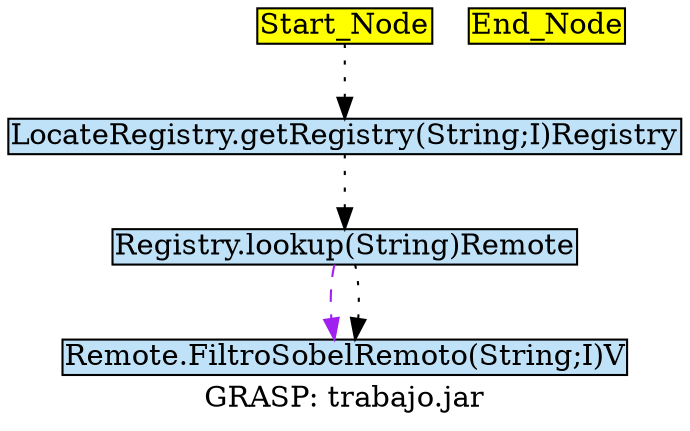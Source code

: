 digraph G {
	graph[label="GRASP: trabajo.jar"];	node[style=filled,fillcolor ="white",shape=box,margin=0.02,width=0,height=0];
	"Start_Node"[fillcolor ="yellow",style="filled" ];
	"Registry.lookup(String)Remote"[fillcolor ="#c0e2f8",style="filled" ];
	"Remote.FiltroSobelRemoto(String;I)V"[fillcolor ="#c0e2f8",style="filled" ];
	"End_Node"[fillcolor ="yellow",style="filled" ];
	"LocateRegistry.getRegistry(String;I)Registry"[fillcolor ="#c0e2f8",style="filled" ];
	"Start_Node"[fillcolor ="yellow",style="filled" ];
	"Registry.lookup(String)Remote" -> "Remote.FiltroSobelRemoto(String;I)V"[color="purple",style=dashed];
	"Registry.lookup(String)Remote" -> "Remote.FiltroSobelRemoto(String;I)V"[color="black",style=dotted];
	"LocateRegistry.getRegistry(String;I)Registry" -> "Registry.lookup(String)Remote"[color="black",style=dotted];
	"Start_Node" -> "LocateRegistry.getRegistry(String;I)Registry"[color="black",style=dotted];
}
